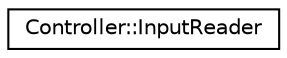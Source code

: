 digraph "Graphical Class Hierarchy"
{
  edge [fontname="Helvetica",fontsize="10",labelfontname="Helvetica",labelfontsize="10"];
  node [fontname="Helvetica",fontsize="10",shape=record];
  rankdir="LR";
  Node1 [label="Controller::InputReader",height=0.2,width=0.4,color="black", fillcolor="white", style="filled",URL="$classController_1_1InputReader.html"];
}
